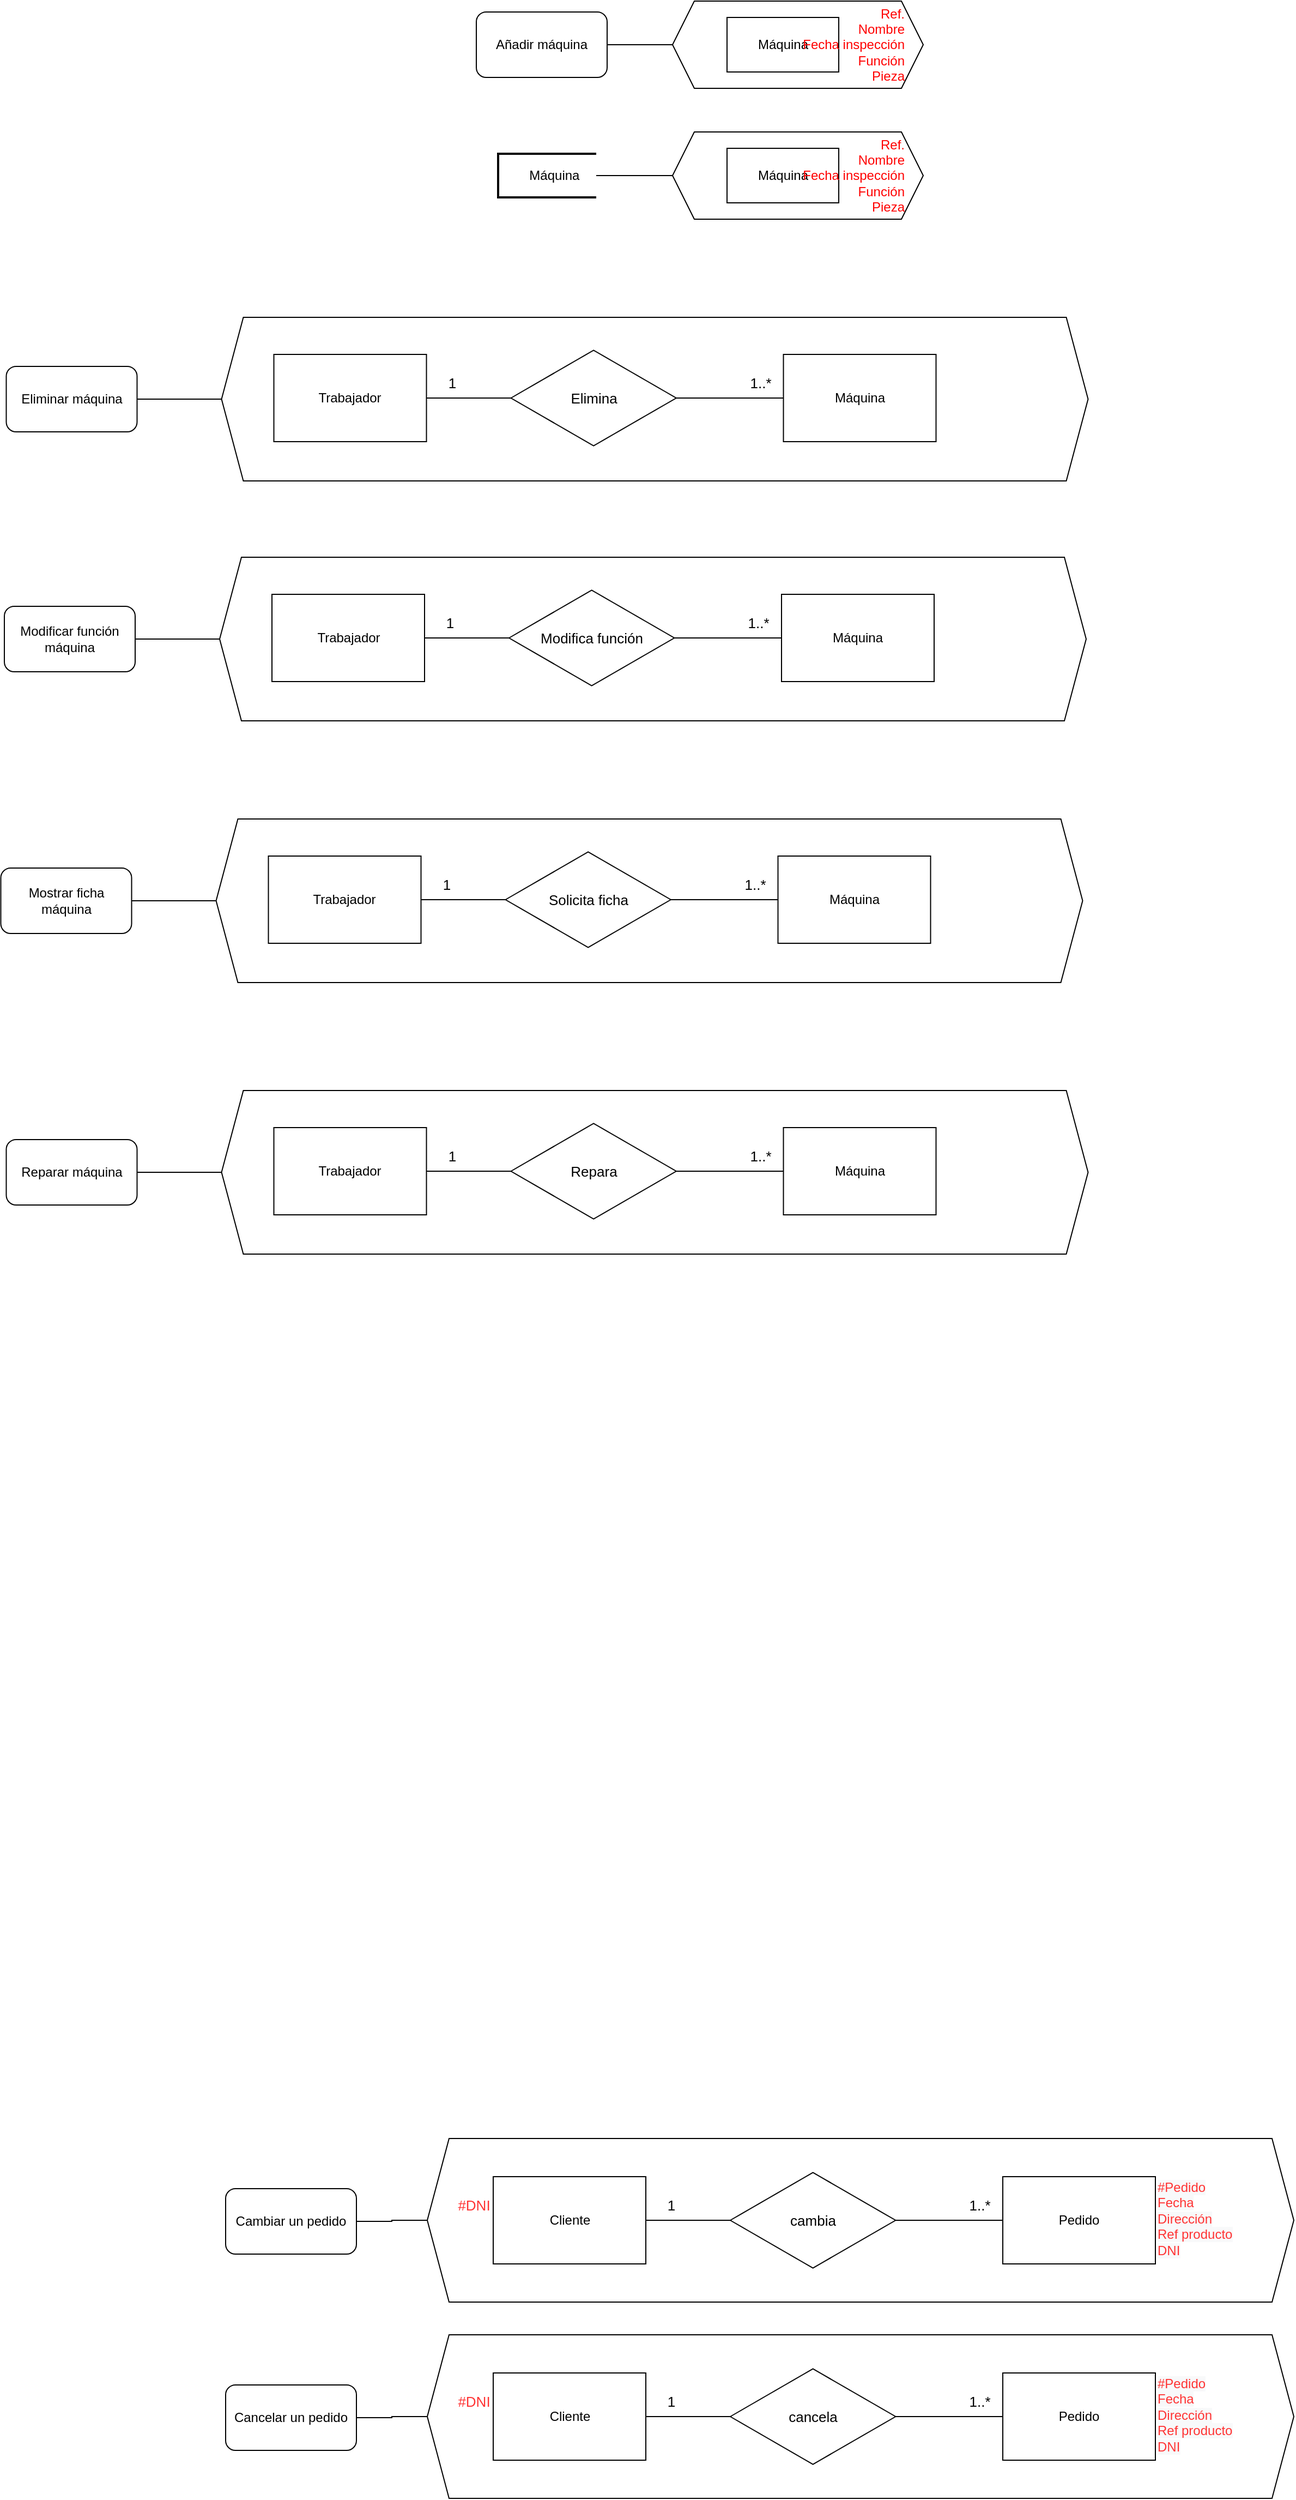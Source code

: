 <mxfile version="15.9.1" type="device"><diagram id="L3S9Ov1zSxObTmX_QIQO" name="Page-1"><mxGraphModel dx="1288" dy="727" grid="1" gridSize="10" guides="1" tooltips="1" connect="1" arrows="1" fold="1" page="1" pageScale="1" pageWidth="827" pageHeight="1169" math="0" shadow="0"><root><mxCell id="0"/><mxCell id="1" parent="0"/><mxCell id="EGyCwpeLB_ql-mdgmR1r-2" value="" style="edgeStyle=orthogonalEdgeStyle;rounded=0;orthogonalLoop=1;jettySize=auto;html=1;endArrow=none;endFill=0;" edge="1" parent="1" source="EGyCwpeLB_ql-mdgmR1r-3" target="EGyCwpeLB_ql-mdgmR1r-4"><mxGeometry relative="1" as="geometry"/></mxCell><mxCell id="EGyCwpeLB_ql-mdgmR1r-3" value="Añadir máquina" style="rounded=1;whiteSpace=wrap;html=1;" vertex="1" parent="1"><mxGeometry x="20" y="30" width="120" height="60" as="geometry"/></mxCell><mxCell id="EGyCwpeLB_ql-mdgmR1r-4" value="" style="shape=hexagon;perimeter=hexagonPerimeter2;whiteSpace=wrap;html=1;fixedSize=1;" vertex="1" parent="1"><mxGeometry x="200" y="20" width="230" height="80" as="geometry"/></mxCell><mxCell id="EGyCwpeLB_ql-mdgmR1r-5" value="Máquina" style="rounded=0;whiteSpace=wrap;html=1;" vertex="1" parent="1"><mxGeometry x="250" y="35" width="102.5" height="50" as="geometry"/></mxCell><mxCell id="EGyCwpeLB_ql-mdgmR1r-7" value="&lt;div&gt;Ref.&lt;/div&gt;&lt;div&gt;Nombre&lt;/div&gt;&lt;div&gt;Fecha inspección&lt;/div&gt;&lt;div&gt;Función&lt;/div&gt;&lt;div&gt;Pieza&lt;br&gt;&lt;/div&gt;" style="text;html=1;align=right;verticalAlign=middle;resizable=0;points=[];autosize=1;strokeColor=none;fillColor=none;fontColor=#FF0000;" vertex="1" parent="1"><mxGeometry x="304" y="20" width="110" height="80" as="geometry"/></mxCell><mxCell id="EGyCwpeLB_ql-mdgmR1r-12" style="edgeStyle=orthogonalEdgeStyle;rounded=0;orthogonalLoop=1;jettySize=auto;html=1;exitX=1;exitY=0.5;exitDx=0;exitDy=0;exitPerimeter=0;entryX=0;entryY=0.5;entryDx=0;entryDy=0;fontColor=#FF0000;endArrow=none;endFill=0;" edge="1" parent="1" source="EGyCwpeLB_ql-mdgmR1r-8" target="EGyCwpeLB_ql-mdgmR1r-9"><mxGeometry relative="1" as="geometry"/></mxCell><mxCell id="EGyCwpeLB_ql-mdgmR1r-8" value="&lt;span style=&quot;white-space: pre&quot;&gt;&#9;&lt;/span&gt;Máquina" style="strokeWidth=2;html=1;shape=mxgraph.flowchart.annotation_1;align=left;pointerEvents=1;" vertex="1" parent="1"><mxGeometry x="40" y="160" width="90" height="40" as="geometry"/></mxCell><mxCell id="EGyCwpeLB_ql-mdgmR1r-9" value="" style="shape=hexagon;perimeter=hexagonPerimeter2;whiteSpace=wrap;html=1;fixedSize=1;" vertex="1" parent="1"><mxGeometry x="200" y="140" width="230" height="80" as="geometry"/></mxCell><mxCell id="EGyCwpeLB_ql-mdgmR1r-10" value="Máquina" style="rounded=0;whiteSpace=wrap;html=1;" vertex="1" parent="1"><mxGeometry x="250" y="155" width="102.5" height="50" as="geometry"/></mxCell><mxCell id="EGyCwpeLB_ql-mdgmR1r-11" value="&lt;div&gt;Ref.&lt;/div&gt;&lt;div&gt;Nombre&lt;/div&gt;&lt;div&gt;Fecha inspección&lt;/div&gt;&lt;div&gt;Función&lt;/div&gt;&lt;div&gt;Pieza&lt;br&gt;&lt;/div&gt;" style="text;html=1;align=right;verticalAlign=middle;resizable=0;points=[];autosize=1;strokeColor=none;fillColor=none;fontColor=#FF0000;" vertex="1" parent="1"><mxGeometry x="304" y="140" width="110" height="80" as="geometry"/></mxCell><mxCell id="EGyCwpeLB_ql-mdgmR1r-25" value="" style="edgeStyle=orthogonalEdgeStyle;rounded=0;orthogonalLoop=1;jettySize=auto;html=1;fontSize=13;fontColor=#000000;endArrow=none;endFill=0;" edge="1" parent="1" source="EGyCwpeLB_ql-mdgmR1r-26" target="EGyCwpeLB_ql-mdgmR1r-27"><mxGeometry relative="1" as="geometry"/></mxCell><mxCell id="EGyCwpeLB_ql-mdgmR1r-26" value="Eliminar máquina" style="rounded=1;whiteSpace=wrap;html=1;" vertex="1" parent="1"><mxGeometry x="-411.25" y="355" width="120" height="60" as="geometry"/></mxCell><mxCell id="EGyCwpeLB_ql-mdgmR1r-27" value="" style="shape=hexagon;perimeter=hexagonPerimeter2;whiteSpace=wrap;html=1;fixedSize=1;" vertex="1" parent="1"><mxGeometry x="-213.75" y="310" width="795" height="150" as="geometry"/></mxCell><mxCell id="EGyCwpeLB_ql-mdgmR1r-28" value="Máquina" style="rounded=0;whiteSpace=wrap;html=1;" vertex="1" parent="1"><mxGeometry x="301.75" y="344" width="140" height="80" as="geometry"/></mxCell><mxCell id="EGyCwpeLB_ql-mdgmR1r-29" value="" style="edgeStyle=orthogonalEdgeStyle;rounded=0;orthogonalLoop=1;jettySize=auto;html=1;fontSize=13;fontColor=#000000;endArrow=none;endFill=0;" edge="1" parent="1" source="EGyCwpeLB_ql-mdgmR1r-30" target="EGyCwpeLB_ql-mdgmR1r-32"><mxGeometry relative="1" as="geometry"><Array as="points"><mxPoint x="0.75" y="384"/><mxPoint x="0.75" y="384"/></Array></mxGeometry></mxCell><mxCell id="EGyCwpeLB_ql-mdgmR1r-30" value="Trabajador" style="rounded=0;whiteSpace=wrap;html=1;" vertex="1" parent="1"><mxGeometry x="-165.75" y="344" width="140" height="80" as="geometry"/></mxCell><mxCell id="EGyCwpeLB_ql-mdgmR1r-31" value="" style="edgeStyle=orthogonalEdgeStyle;rounded=0;orthogonalLoop=1;jettySize=auto;html=1;fontSize=13;fontColor=#000000;endArrow=none;endFill=0;" edge="1" parent="1" source="EGyCwpeLB_ql-mdgmR1r-32" target="EGyCwpeLB_ql-mdgmR1r-28"><mxGeometry relative="1" as="geometry"/></mxCell><mxCell id="EGyCwpeLB_ql-mdgmR1r-32" value="&lt;font color=&quot;#000000&quot;&gt;Elimina&lt;/font&gt;" style="html=1;whiteSpace=wrap;aspect=fixed;shape=isoRectangle;fontSize=13;fontColor=#FF3333;" vertex="1" parent="1"><mxGeometry x="51.75" y="338.5" width="151.67" height="91" as="geometry"/></mxCell><mxCell id="EGyCwpeLB_ql-mdgmR1r-34" value="&lt;font color=&quot;#000000&quot;&gt;1&lt;/font&gt;" style="text;html=1;strokeColor=none;fillColor=none;align=center;verticalAlign=middle;whiteSpace=wrap;rounded=0;fontSize=13;fontColor=#FF3333;" vertex="1" parent="1"><mxGeometry x="-32.25" y="355" width="60" height="30" as="geometry"/></mxCell><mxCell id="EGyCwpeLB_ql-mdgmR1r-35" value="1..*" style="text;html=1;strokeColor=none;fillColor=none;align=center;verticalAlign=middle;whiteSpace=wrap;rounded=0;fontSize=13;fontColor=#000000;" vertex="1" parent="1"><mxGeometry x="250.75" y="355" width="60" height="30" as="geometry"/></mxCell><mxCell id="EGyCwpeLB_ql-mdgmR1r-37" value="" style="edgeStyle=orthogonalEdgeStyle;rounded=0;orthogonalLoop=1;jettySize=auto;html=1;fontSize=13;fontColor=#000000;endArrow=none;endFill=0;" edge="1" parent="1" source="EGyCwpeLB_ql-mdgmR1r-38" target="EGyCwpeLB_ql-mdgmR1r-39"><mxGeometry relative="1" as="geometry"/></mxCell><mxCell id="EGyCwpeLB_ql-mdgmR1r-38" value="Cambiar un pedido" style="rounded=1;whiteSpace=wrap;html=1;" vertex="1" parent="1"><mxGeometry x="-210" y="2026" width="120" height="60" as="geometry"/></mxCell><mxCell id="EGyCwpeLB_ql-mdgmR1r-39" value="" style="shape=hexagon;perimeter=hexagonPerimeter2;whiteSpace=wrap;html=1;fixedSize=1;" vertex="1" parent="1"><mxGeometry x="-25" y="1980" width="795" height="150" as="geometry"/></mxCell><mxCell id="EGyCwpeLB_ql-mdgmR1r-40" value="Pedido" style="rounded=0;whiteSpace=wrap;html=1;" vertex="1" parent="1"><mxGeometry x="503" y="2015" width="140" height="80" as="geometry"/></mxCell><mxCell id="EGyCwpeLB_ql-mdgmR1r-41" value="" style="edgeStyle=orthogonalEdgeStyle;rounded=0;orthogonalLoop=1;jettySize=auto;html=1;fontSize=13;fontColor=#000000;endArrow=none;endFill=0;" edge="1" parent="1" source="EGyCwpeLB_ql-mdgmR1r-42" target="EGyCwpeLB_ql-mdgmR1r-44"><mxGeometry relative="1" as="geometry"><Array as="points"><mxPoint x="202" y="2055"/><mxPoint x="202" y="2055"/></Array></mxGeometry></mxCell><mxCell id="EGyCwpeLB_ql-mdgmR1r-42" value="Cliente" style="rounded=0;whiteSpace=wrap;html=1;" vertex="1" parent="1"><mxGeometry x="35.5" y="2015" width="140" height="80" as="geometry"/></mxCell><mxCell id="EGyCwpeLB_ql-mdgmR1r-43" value="" style="edgeStyle=orthogonalEdgeStyle;rounded=0;orthogonalLoop=1;jettySize=auto;html=1;fontSize=13;fontColor=#000000;endArrow=none;endFill=0;" edge="1" parent="1" source="EGyCwpeLB_ql-mdgmR1r-44" target="EGyCwpeLB_ql-mdgmR1r-40"><mxGeometry relative="1" as="geometry"/></mxCell><mxCell id="EGyCwpeLB_ql-mdgmR1r-44" value="&lt;font color=&quot;#000000&quot;&gt;cambia&lt;/font&gt;" style="html=1;whiteSpace=wrap;aspect=fixed;shape=isoRectangle;fontSize=13;fontColor=#FF3333;" vertex="1" parent="1"><mxGeometry x="253" y="2009.5" width="151.67" height="91" as="geometry"/></mxCell><mxCell id="EGyCwpeLB_ql-mdgmR1r-45" value="&lt;font color=&quot;#ff3333&quot;&gt;#DNI&lt;/font&gt;" style="text;html=1;strokeColor=none;fillColor=none;align=center;verticalAlign=middle;whiteSpace=wrap;rounded=0;fontSize=13;fontColor=#000000;" vertex="1" parent="1"><mxGeometry x="-12.5" y="2026" width="60" height="30" as="geometry"/></mxCell><mxCell id="EGyCwpeLB_ql-mdgmR1r-46" value="&lt;font color=&quot;#000000&quot;&gt;1&lt;/font&gt;" style="text;html=1;strokeColor=none;fillColor=none;align=center;verticalAlign=middle;whiteSpace=wrap;rounded=0;fontSize=13;fontColor=#FF3333;" vertex="1" parent="1"><mxGeometry x="169" y="2026" width="60" height="30" as="geometry"/></mxCell><mxCell id="EGyCwpeLB_ql-mdgmR1r-47" value="1..*" style="text;html=1;strokeColor=none;fillColor=none;align=center;verticalAlign=middle;whiteSpace=wrap;rounded=0;fontSize=13;fontColor=#000000;" vertex="1" parent="1"><mxGeometry x="452" y="2026" width="60" height="30" as="geometry"/></mxCell><mxCell id="EGyCwpeLB_ql-mdgmR1r-48" value="&lt;span style=&quot;color: rgb(255, 51, 51); font-family: helvetica; font-size: 12px; font-style: normal; font-weight: 400; letter-spacing: normal; text-align: left; text-indent: 0px; text-transform: none; word-spacing: 0px; background-color: rgb(248, 249, 250); display: inline; float: none;&quot;&gt;#Pedido&lt;/span&gt;&lt;br style=&quot;color: rgb(255, 51, 51); font-family: helvetica; font-size: 12px; font-style: normal; font-weight: 400; letter-spacing: normal; text-align: left; text-indent: 0px; text-transform: none; word-spacing: 0px; background-color: rgb(248, 249, 250);&quot;&gt;&lt;span style=&quot;color: rgb(255, 51, 51); font-family: helvetica; font-size: 12px; font-style: normal; font-weight: 400; letter-spacing: normal; text-align: left; text-indent: 0px; text-transform: none; word-spacing: 0px; background-color: rgb(248, 249, 250); display: inline; float: none;&quot;&gt;Fecha&lt;/span&gt;&lt;br style=&quot;color: rgb(255, 51, 51); font-family: helvetica; font-size: 12px; font-style: normal; font-weight: 400; letter-spacing: normal; text-align: left; text-indent: 0px; text-transform: none; word-spacing: 0px; background-color: rgb(248, 249, 250);&quot;&gt;&lt;span style=&quot;color: rgb(255, 51, 51); font-family: helvetica; font-size: 12px; font-style: normal; font-weight: 400; letter-spacing: normal; text-align: left; text-indent: 0px; text-transform: none; word-spacing: 0px; background-color: rgb(248, 249, 250); display: inline; float: none;&quot;&gt;Dirección&lt;/span&gt;&lt;br style=&quot;color: rgb(255, 51, 51); font-family: helvetica; font-size: 12px; font-style: normal; font-weight: 400; letter-spacing: normal; text-align: left; text-indent: 0px; text-transform: none; word-spacing: 0px; background-color: rgb(248, 249, 250);&quot;&gt;&lt;span style=&quot;color: rgb(255, 51, 51); font-family: helvetica; font-size: 12px; font-style: normal; font-weight: 400; letter-spacing: normal; text-align: left; text-indent: 0px; text-transform: none; word-spacing: 0px; background-color: rgb(248, 249, 250); display: inline; float: none;&quot;&gt;Ref producto&lt;/span&gt;&lt;br style=&quot;color: rgb(255, 51, 51); font-family: helvetica; font-size: 12px; font-style: normal; font-weight: 400; letter-spacing: normal; text-align: left; text-indent: 0px; text-transform: none; word-spacing: 0px; background-color: rgb(248, 249, 250);&quot;&gt;&lt;span style=&quot;color: rgb(255, 51, 51); font-family: helvetica; font-size: 12px; font-style: normal; font-weight: 400; letter-spacing: normal; text-align: left; text-indent: 0px; text-transform: none; word-spacing: 0px; background-color: rgb(248, 249, 250); display: inline; float: none;&quot;&gt;DNI&lt;/span&gt;" style="text;whiteSpace=wrap;html=1;" vertex="1" parent="1"><mxGeometry x="643" y="2011" width="90" height="90" as="geometry"/></mxCell><mxCell id="EGyCwpeLB_ql-mdgmR1r-49" value="" style="edgeStyle=orthogonalEdgeStyle;rounded=0;orthogonalLoop=1;jettySize=auto;html=1;fontSize=13;fontColor=#000000;endArrow=none;endFill=0;" edge="1" parent="1" source="EGyCwpeLB_ql-mdgmR1r-50" target="EGyCwpeLB_ql-mdgmR1r-51"><mxGeometry relative="1" as="geometry"/></mxCell><mxCell id="EGyCwpeLB_ql-mdgmR1r-50" value="Cancelar un pedido" style="rounded=1;whiteSpace=wrap;html=1;" vertex="1" parent="1"><mxGeometry x="-210" y="2206" width="120" height="60" as="geometry"/></mxCell><mxCell id="EGyCwpeLB_ql-mdgmR1r-51" value="" style="shape=hexagon;perimeter=hexagonPerimeter2;whiteSpace=wrap;html=1;fixedSize=1;" vertex="1" parent="1"><mxGeometry x="-25" y="2160" width="795" height="150" as="geometry"/></mxCell><mxCell id="EGyCwpeLB_ql-mdgmR1r-52" value="Pedido" style="rounded=0;whiteSpace=wrap;html=1;" vertex="1" parent="1"><mxGeometry x="503" y="2195" width="140" height="80" as="geometry"/></mxCell><mxCell id="EGyCwpeLB_ql-mdgmR1r-53" value="" style="edgeStyle=orthogonalEdgeStyle;rounded=0;orthogonalLoop=1;jettySize=auto;html=1;fontSize=13;fontColor=#000000;endArrow=none;endFill=0;" edge="1" parent="1" source="EGyCwpeLB_ql-mdgmR1r-54" target="EGyCwpeLB_ql-mdgmR1r-56"><mxGeometry relative="1" as="geometry"><Array as="points"><mxPoint x="202" y="2235"/><mxPoint x="202" y="2235"/></Array></mxGeometry></mxCell><mxCell id="EGyCwpeLB_ql-mdgmR1r-54" value="Cliente" style="rounded=0;whiteSpace=wrap;html=1;" vertex="1" parent="1"><mxGeometry x="35.5" y="2195" width="140" height="80" as="geometry"/></mxCell><mxCell id="EGyCwpeLB_ql-mdgmR1r-55" value="" style="edgeStyle=orthogonalEdgeStyle;rounded=0;orthogonalLoop=1;jettySize=auto;html=1;fontSize=13;fontColor=#000000;endArrow=none;endFill=0;" edge="1" parent="1" source="EGyCwpeLB_ql-mdgmR1r-56" target="EGyCwpeLB_ql-mdgmR1r-52"><mxGeometry relative="1" as="geometry"/></mxCell><mxCell id="EGyCwpeLB_ql-mdgmR1r-56" value="&lt;font color=&quot;#000000&quot;&gt;cancela&lt;/font&gt;" style="html=1;whiteSpace=wrap;aspect=fixed;shape=isoRectangle;fontSize=13;fontColor=#FF3333;" vertex="1" parent="1"><mxGeometry x="253" y="2189.5" width="151.67" height="91" as="geometry"/></mxCell><mxCell id="EGyCwpeLB_ql-mdgmR1r-57" value="&lt;font color=&quot;#ff3333&quot;&gt;#DNI&lt;/font&gt;" style="text;html=1;strokeColor=none;fillColor=none;align=center;verticalAlign=middle;whiteSpace=wrap;rounded=0;fontSize=13;fontColor=#000000;" vertex="1" parent="1"><mxGeometry x="-12.5" y="2206" width="60" height="30" as="geometry"/></mxCell><mxCell id="EGyCwpeLB_ql-mdgmR1r-58" value="&lt;font color=&quot;#000000&quot;&gt;1&lt;/font&gt;" style="text;html=1;strokeColor=none;fillColor=none;align=center;verticalAlign=middle;whiteSpace=wrap;rounded=0;fontSize=13;fontColor=#FF3333;" vertex="1" parent="1"><mxGeometry x="169" y="2206" width="60" height="30" as="geometry"/></mxCell><mxCell id="EGyCwpeLB_ql-mdgmR1r-59" value="1..*" style="text;html=1;strokeColor=none;fillColor=none;align=center;verticalAlign=middle;whiteSpace=wrap;rounded=0;fontSize=13;fontColor=#000000;" vertex="1" parent="1"><mxGeometry x="452" y="2206" width="60" height="30" as="geometry"/></mxCell><mxCell id="EGyCwpeLB_ql-mdgmR1r-60" value="&lt;span style=&quot;color: rgb(255, 51, 51); font-family: helvetica; font-size: 12px; font-style: normal; font-weight: 400; letter-spacing: normal; text-align: left; text-indent: 0px; text-transform: none; word-spacing: 0px; background-color: rgb(248, 249, 250); display: inline; float: none;&quot;&gt;#Pedido&lt;/span&gt;&lt;br style=&quot;color: rgb(255, 51, 51); font-family: helvetica; font-size: 12px; font-style: normal; font-weight: 400; letter-spacing: normal; text-align: left; text-indent: 0px; text-transform: none; word-spacing: 0px; background-color: rgb(248, 249, 250);&quot;&gt;&lt;span style=&quot;color: rgb(255, 51, 51); font-family: helvetica; font-size: 12px; font-style: normal; font-weight: 400; letter-spacing: normal; text-align: left; text-indent: 0px; text-transform: none; word-spacing: 0px; background-color: rgb(248, 249, 250); display: inline; float: none;&quot;&gt;Fecha&lt;/span&gt;&lt;br style=&quot;color: rgb(255, 51, 51); font-family: helvetica; font-size: 12px; font-style: normal; font-weight: 400; letter-spacing: normal; text-align: left; text-indent: 0px; text-transform: none; word-spacing: 0px; background-color: rgb(248, 249, 250);&quot;&gt;&lt;span style=&quot;color: rgb(255, 51, 51); font-family: helvetica; font-size: 12px; font-style: normal; font-weight: 400; letter-spacing: normal; text-align: left; text-indent: 0px; text-transform: none; word-spacing: 0px; background-color: rgb(248, 249, 250); display: inline; float: none;&quot;&gt;Dirección&lt;/span&gt;&lt;br style=&quot;color: rgb(255, 51, 51); font-family: helvetica; font-size: 12px; font-style: normal; font-weight: 400; letter-spacing: normal; text-align: left; text-indent: 0px; text-transform: none; word-spacing: 0px; background-color: rgb(248, 249, 250);&quot;&gt;&lt;span style=&quot;color: rgb(255, 51, 51); font-family: helvetica; font-size: 12px; font-style: normal; font-weight: 400; letter-spacing: normal; text-align: left; text-indent: 0px; text-transform: none; word-spacing: 0px; background-color: rgb(248, 249, 250); display: inline; float: none;&quot;&gt;Ref producto&lt;/span&gt;&lt;br style=&quot;color: rgb(255, 51, 51); font-family: helvetica; font-size: 12px; font-style: normal; font-weight: 400; letter-spacing: normal; text-align: left; text-indent: 0px; text-transform: none; word-spacing: 0px; background-color: rgb(248, 249, 250);&quot;&gt;&lt;span style=&quot;color: rgb(255, 51, 51); font-family: helvetica; font-size: 12px; font-style: normal; font-weight: 400; letter-spacing: normal; text-align: left; text-indent: 0px; text-transform: none; word-spacing: 0px; background-color: rgb(248, 249, 250); display: inline; float: none;&quot;&gt;DNI&lt;/span&gt;" style="text;whiteSpace=wrap;html=1;" vertex="1" parent="1"><mxGeometry x="643" y="2191" width="90" height="90" as="geometry"/></mxCell><mxCell id="EGyCwpeLB_ql-mdgmR1r-75" value="" style="edgeStyle=orthogonalEdgeStyle;rounded=0;orthogonalLoop=1;jettySize=auto;html=1;fontSize=13;fontColor=#000000;endArrow=none;endFill=0;" edge="1" parent="1" source="EGyCwpeLB_ql-mdgmR1r-76" target="EGyCwpeLB_ql-mdgmR1r-77"><mxGeometry relative="1" as="geometry"/></mxCell><mxCell id="EGyCwpeLB_ql-mdgmR1r-76" value="Modificar función máquina" style="rounded=1;whiteSpace=wrap;html=1;" vertex="1" parent="1"><mxGeometry x="-413" y="575" width="120" height="60" as="geometry"/></mxCell><mxCell id="EGyCwpeLB_ql-mdgmR1r-77" value="" style="shape=hexagon;perimeter=hexagonPerimeter2;whiteSpace=wrap;html=1;fixedSize=1;" vertex="1" parent="1"><mxGeometry x="-215.5" y="530" width="795" height="150" as="geometry"/></mxCell><mxCell id="EGyCwpeLB_ql-mdgmR1r-78" value="Máquina" style="rounded=0;whiteSpace=wrap;html=1;" vertex="1" parent="1"><mxGeometry x="300" y="564" width="140" height="80" as="geometry"/></mxCell><mxCell id="EGyCwpeLB_ql-mdgmR1r-79" value="" style="edgeStyle=orthogonalEdgeStyle;rounded=0;orthogonalLoop=1;jettySize=auto;html=1;fontSize=13;fontColor=#000000;endArrow=none;endFill=0;" edge="1" parent="1" source="EGyCwpeLB_ql-mdgmR1r-80" target="EGyCwpeLB_ql-mdgmR1r-82"><mxGeometry relative="1" as="geometry"><Array as="points"><mxPoint x="-1" y="604"/><mxPoint x="-1" y="604"/></Array></mxGeometry></mxCell><mxCell id="EGyCwpeLB_ql-mdgmR1r-80" value="Trabajador" style="rounded=0;whiteSpace=wrap;html=1;" vertex="1" parent="1"><mxGeometry x="-167.5" y="564" width="140" height="80" as="geometry"/></mxCell><mxCell id="EGyCwpeLB_ql-mdgmR1r-81" value="" style="edgeStyle=orthogonalEdgeStyle;rounded=0;orthogonalLoop=1;jettySize=auto;html=1;fontSize=13;fontColor=#000000;endArrow=none;endFill=0;" edge="1" parent="1" source="EGyCwpeLB_ql-mdgmR1r-82" target="EGyCwpeLB_ql-mdgmR1r-78"><mxGeometry relative="1" as="geometry"/></mxCell><mxCell id="EGyCwpeLB_ql-mdgmR1r-82" value="&lt;font color=&quot;#000000&quot;&gt;Modifica función&lt;br&gt;&lt;/font&gt;" style="html=1;whiteSpace=wrap;aspect=fixed;shape=isoRectangle;fontSize=13;fontColor=#FF3333;" vertex="1" parent="1"><mxGeometry x="50" y="558.5" width="151.67" height="91" as="geometry"/></mxCell><mxCell id="EGyCwpeLB_ql-mdgmR1r-83" value="&lt;font color=&quot;#000000&quot;&gt;1&lt;/font&gt;" style="text;html=1;strokeColor=none;fillColor=none;align=center;verticalAlign=middle;whiteSpace=wrap;rounded=0;fontSize=13;fontColor=#FF3333;" vertex="1" parent="1"><mxGeometry x="-34" y="575" width="60" height="30" as="geometry"/></mxCell><mxCell id="EGyCwpeLB_ql-mdgmR1r-84" value="1..*" style="text;html=1;strokeColor=none;fillColor=none;align=center;verticalAlign=middle;whiteSpace=wrap;rounded=0;fontSize=13;fontColor=#000000;" vertex="1" parent="1"><mxGeometry x="249" y="575" width="60" height="30" as="geometry"/></mxCell><mxCell id="EGyCwpeLB_ql-mdgmR1r-85" value="" style="edgeStyle=orthogonalEdgeStyle;rounded=0;orthogonalLoop=1;jettySize=auto;html=1;fontSize=13;fontColor=#000000;endArrow=none;endFill=0;" edge="1" parent="1" source="EGyCwpeLB_ql-mdgmR1r-86" target="EGyCwpeLB_ql-mdgmR1r-87"><mxGeometry relative="1" as="geometry"/></mxCell><mxCell id="EGyCwpeLB_ql-mdgmR1r-86" value="Mostrar ficha máquina" style="rounded=1;whiteSpace=wrap;html=1;" vertex="1" parent="1"><mxGeometry x="-416.25" y="815" width="120" height="60" as="geometry"/></mxCell><mxCell id="EGyCwpeLB_ql-mdgmR1r-87" value="" style="shape=hexagon;perimeter=hexagonPerimeter2;whiteSpace=wrap;html=1;fixedSize=1;" vertex="1" parent="1"><mxGeometry x="-218.75" y="770" width="795" height="150" as="geometry"/></mxCell><mxCell id="EGyCwpeLB_ql-mdgmR1r-88" value="Máquina" style="rounded=0;whiteSpace=wrap;html=1;" vertex="1" parent="1"><mxGeometry x="296.75" y="804" width="140" height="80" as="geometry"/></mxCell><mxCell id="EGyCwpeLB_ql-mdgmR1r-89" value="" style="edgeStyle=orthogonalEdgeStyle;rounded=0;orthogonalLoop=1;jettySize=auto;html=1;fontSize=13;fontColor=#000000;endArrow=none;endFill=0;" edge="1" parent="1" source="EGyCwpeLB_ql-mdgmR1r-90" target="EGyCwpeLB_ql-mdgmR1r-92"><mxGeometry relative="1" as="geometry"><Array as="points"><mxPoint x="-4.25" y="844"/><mxPoint x="-4.25" y="844"/></Array></mxGeometry></mxCell><mxCell id="EGyCwpeLB_ql-mdgmR1r-90" value="Trabajador" style="rounded=0;whiteSpace=wrap;html=1;" vertex="1" parent="1"><mxGeometry x="-170.75" y="804" width="140" height="80" as="geometry"/></mxCell><mxCell id="EGyCwpeLB_ql-mdgmR1r-91" value="" style="edgeStyle=orthogonalEdgeStyle;rounded=0;orthogonalLoop=1;jettySize=auto;html=1;fontSize=13;fontColor=#000000;endArrow=none;endFill=0;" edge="1" parent="1" source="EGyCwpeLB_ql-mdgmR1r-92" target="EGyCwpeLB_ql-mdgmR1r-88"><mxGeometry relative="1" as="geometry"/></mxCell><mxCell id="EGyCwpeLB_ql-mdgmR1r-92" value="&lt;font color=&quot;#000000&quot;&gt;Solicita ficha&lt;br&gt;&lt;/font&gt;" style="html=1;whiteSpace=wrap;aspect=fixed;shape=isoRectangle;fontSize=13;fontColor=#FF3333;" vertex="1" parent="1"><mxGeometry x="46.75" y="798.5" width="151.67" height="91" as="geometry"/></mxCell><mxCell id="EGyCwpeLB_ql-mdgmR1r-93" value="&lt;font color=&quot;#000000&quot;&gt;1&lt;/font&gt;" style="text;html=1;strokeColor=none;fillColor=none;align=center;verticalAlign=middle;whiteSpace=wrap;rounded=0;fontSize=13;fontColor=#FF3333;" vertex="1" parent="1"><mxGeometry x="-37.25" y="815" width="60" height="30" as="geometry"/></mxCell><mxCell id="EGyCwpeLB_ql-mdgmR1r-94" value="1..*" style="text;html=1;strokeColor=none;fillColor=none;align=center;verticalAlign=middle;whiteSpace=wrap;rounded=0;fontSize=13;fontColor=#000000;" vertex="1" parent="1"><mxGeometry x="245.75" y="815" width="60" height="30" as="geometry"/></mxCell><mxCell id="EGyCwpeLB_ql-mdgmR1r-95" value="" style="edgeStyle=orthogonalEdgeStyle;rounded=0;orthogonalLoop=1;jettySize=auto;html=1;fontSize=13;fontColor=#000000;endArrow=none;endFill=0;" edge="1" parent="1" source="EGyCwpeLB_ql-mdgmR1r-96" target="EGyCwpeLB_ql-mdgmR1r-97"><mxGeometry relative="1" as="geometry"/></mxCell><mxCell id="EGyCwpeLB_ql-mdgmR1r-96" value="Reparar máquina" style="rounded=1;whiteSpace=wrap;html=1;" vertex="1" parent="1"><mxGeometry x="-411.25" y="1064" width="120" height="60" as="geometry"/></mxCell><mxCell id="EGyCwpeLB_ql-mdgmR1r-97" value="" style="shape=hexagon;perimeter=hexagonPerimeter2;whiteSpace=wrap;html=1;fixedSize=1;" vertex="1" parent="1"><mxGeometry x="-213.75" y="1019" width="795" height="150" as="geometry"/></mxCell><mxCell id="EGyCwpeLB_ql-mdgmR1r-98" value="Máquina" style="rounded=0;whiteSpace=wrap;html=1;" vertex="1" parent="1"><mxGeometry x="301.75" y="1053" width="140" height="80" as="geometry"/></mxCell><mxCell id="EGyCwpeLB_ql-mdgmR1r-99" value="" style="edgeStyle=orthogonalEdgeStyle;rounded=0;orthogonalLoop=1;jettySize=auto;html=1;fontSize=13;fontColor=#000000;endArrow=none;endFill=0;" edge="1" parent="1" source="EGyCwpeLB_ql-mdgmR1r-100" target="EGyCwpeLB_ql-mdgmR1r-102"><mxGeometry relative="1" as="geometry"><Array as="points"><mxPoint x="0.75" y="1093"/><mxPoint x="0.75" y="1093"/></Array></mxGeometry></mxCell><mxCell id="EGyCwpeLB_ql-mdgmR1r-100" value="Trabajador" style="rounded=0;whiteSpace=wrap;html=1;" vertex="1" parent="1"><mxGeometry x="-165.75" y="1053" width="140" height="80" as="geometry"/></mxCell><mxCell id="EGyCwpeLB_ql-mdgmR1r-101" value="" style="edgeStyle=orthogonalEdgeStyle;rounded=0;orthogonalLoop=1;jettySize=auto;html=1;fontSize=13;fontColor=#000000;endArrow=none;endFill=0;" edge="1" parent="1" source="EGyCwpeLB_ql-mdgmR1r-102" target="EGyCwpeLB_ql-mdgmR1r-98"><mxGeometry relative="1" as="geometry"/></mxCell><mxCell id="EGyCwpeLB_ql-mdgmR1r-102" value="&lt;font color=&quot;#000000&quot;&gt;Repara&lt;/font&gt;" style="html=1;whiteSpace=wrap;aspect=fixed;shape=isoRectangle;fontSize=13;fontColor=#FF3333;" vertex="1" parent="1"><mxGeometry x="51.75" y="1047.5" width="151.67" height="91" as="geometry"/></mxCell><mxCell id="EGyCwpeLB_ql-mdgmR1r-103" value="&lt;font color=&quot;#000000&quot;&gt;1&lt;/font&gt;" style="text;html=1;strokeColor=none;fillColor=none;align=center;verticalAlign=middle;whiteSpace=wrap;rounded=0;fontSize=13;fontColor=#FF3333;" vertex="1" parent="1"><mxGeometry x="-32.25" y="1064" width="60" height="30" as="geometry"/></mxCell><mxCell id="EGyCwpeLB_ql-mdgmR1r-104" value="1..*" style="text;html=1;strokeColor=none;fillColor=none;align=center;verticalAlign=middle;whiteSpace=wrap;rounded=0;fontSize=13;fontColor=#000000;" vertex="1" parent="1"><mxGeometry x="250.75" y="1064" width="60" height="30" as="geometry"/></mxCell></root></mxGraphModel></diagram></mxfile>